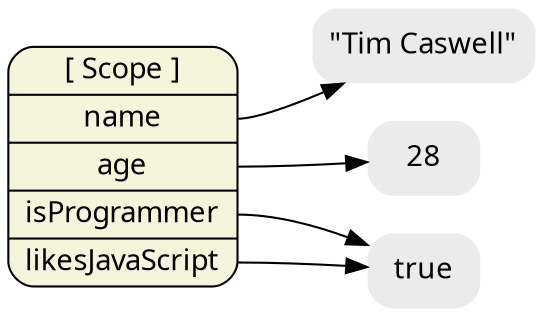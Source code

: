 digraph finite_state_machine {
	size="8,5"
	rankdir = "LR"
	node [fontname=Sans]

  /* Execution Contexts */
  node [shape=Mrecord, fillcolor=beige, style=filled];
  top [label="<__proto__>[ Scope ]|<name>name|<age>age|<isProgrammer>isProgrammer|<likesJavaScript>likesJavaScript"]

  /* Literals */
  node [shape = plaintext, fillcolor=gray92, style="filled,rounded"];
  timcaswell [label="\"Tim Caswell\""]
  n28 [label="28"]
  true [label="true"]

  /* References */
  top:name -> timcaswell;
  top:age -> n28;
  top:isProgrammer -> true;
  top:likesJavaScript -> true;
 
}
